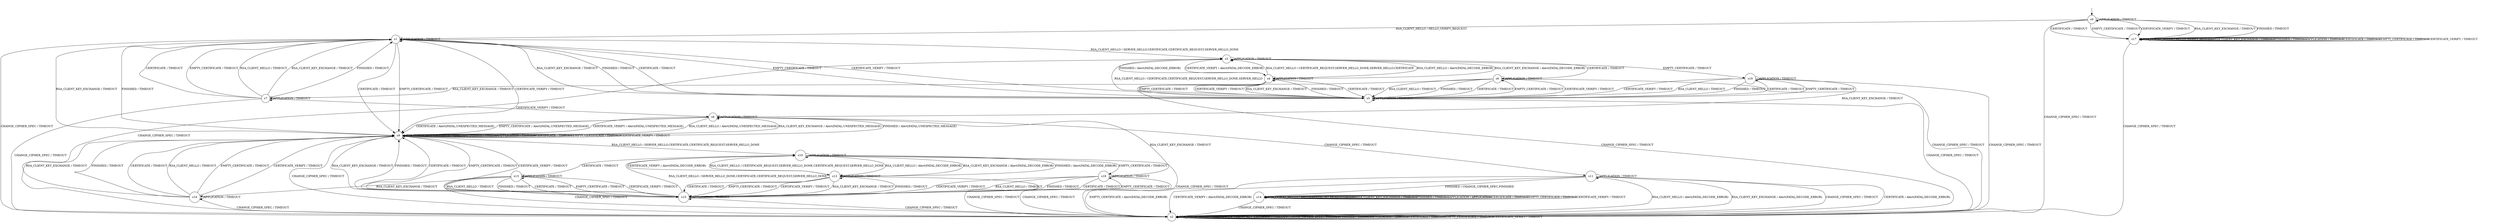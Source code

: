 digraph g {
__start0 [label="" shape="none"];

	s0 [shape="circle" label="s0"];
	s1 [shape="circle" label="s1"];
	s2 [shape="circle" label="s2"];
	s3 [shape="circle" label="s3"];
	s4 [shape="circle" label="s4"];
	s5 [shape="circle" label="s5"];
	s6 [shape="circle" label="s6"];
	s7 [shape="circle" label="s7"];
	s8 [shape="circle" label="s8"];
	s9 [shape="circle" label="s9"];
	s10 [shape="circle" label="s10"];
	s11 [shape="circle" label="s11"];
	s12 [shape="circle" label="s12"];
	s13 [shape="circle" label="s13"];
	s14 [shape="circle" label="s14"];
	s15 [shape="circle" label="s15"];
	s16 [shape="circle" label="s16"];
	s17 [shape="circle" label="s17"];
	s18 [shape="circle" label="s18"];
	s19 [shape="circle" label="s19"];
	s0 -> s1 [label="RSA_CLIENT_HELLO / HELLO_VERIFY_REQUEST"];
	s0 -> s17 [label="RSA_CLIENT_KEY_EXCHANGE / TIMEOUT"];
	s0 -> s2 [label="CHANGE_CIPHER_SPEC / TIMEOUT"];
	s0 -> s17 [label="FINISHED / TIMEOUT"];
	s0 -> s0 [label="APPLICATION / TIMEOUT"];
	s0 -> s17 [label="CERTIFICATE / TIMEOUT"];
	s0 -> s17 [label="EMPTY_CERTIFICATE / TIMEOUT"];
	s0 -> s17 [label="CERTIFICATE_VERIFY / TIMEOUT"];
	s1 -> s3 [label="RSA_CLIENT_HELLO / SERVER_HELLO,CERTIFICATE,CERTIFICATE_REQUEST,SERVER_HELLO_DONE"];
	s1 -> s9 [label="RSA_CLIENT_KEY_EXCHANGE / TIMEOUT"];
	s1 -> s2 [label="CHANGE_CIPHER_SPEC / TIMEOUT"];
	s1 -> s9 [label="FINISHED / TIMEOUT"];
	s1 -> s1 [label="APPLICATION / TIMEOUT"];
	s1 -> s9 [label="CERTIFICATE / TIMEOUT"];
	s1 -> s9 [label="EMPTY_CERTIFICATE / TIMEOUT"];
	s1 -> s9 [label="CERTIFICATE_VERIFY / TIMEOUT"];
	s2 -> s2 [label="RSA_CLIENT_HELLO / TIMEOUT"];
	s2 -> s2 [label="RSA_CLIENT_KEY_EXCHANGE / TIMEOUT"];
	s2 -> s2 [label="CHANGE_CIPHER_SPEC / TIMEOUT"];
	s2 -> s2 [label="FINISHED / TIMEOUT"];
	s2 -> s2 [label="APPLICATION / TIMEOUT"];
	s2 -> s2 [label="CERTIFICATE / TIMEOUT"];
	s2 -> s2 [label="EMPTY_CERTIFICATE / TIMEOUT"];
	s2 -> s2 [label="CERTIFICATE_VERIFY / TIMEOUT"];
	s3 -> s4 [label="RSA_CLIENT_HELLO / Alert(FATAL,DECODE_ERROR)"];
	s3 -> s4 [label="RSA_CLIENT_KEY_EXCHANGE / Alert(FATAL,DECODE_ERROR)"];
	s3 -> s2 [label="CHANGE_CIPHER_SPEC / TIMEOUT"];
	s3 -> s4 [label="FINISHED / Alert(FATAL,DECODE_ERROR)"];
	s3 -> s3 [label="APPLICATION / TIMEOUT"];
	s3 -> s6 [label="CERTIFICATE / TIMEOUT"];
	s3 -> s19 [label="EMPTY_CERTIFICATE / TIMEOUT"];
	s3 -> s4 [label="CERTIFICATE_VERIFY / Alert(FATAL,DECODE_ERROR)"];
	s4 -> s3 [label="RSA_CLIENT_HELLO / CERTIFICATE_REQUEST,SERVER_HELLO_DONE,SERVER_HELLO,CERTIFICATE"];
	s4 -> s5 [label="RSA_CLIENT_KEY_EXCHANGE / TIMEOUT"];
	s4 -> s2 [label="CHANGE_CIPHER_SPEC / TIMEOUT"];
	s4 -> s5 [label="FINISHED / TIMEOUT"];
	s4 -> s4 [label="APPLICATION / TIMEOUT"];
	s4 -> s5 [label="CERTIFICATE / TIMEOUT"];
	s4 -> s5 [label="EMPTY_CERTIFICATE / TIMEOUT"];
	s4 -> s5 [label="CERTIFICATE_VERIFY / TIMEOUT"];
	s5 -> s3 [label="RSA_CLIENT_HELLO / CERTIFICATE,CERTIFICATE_REQUEST,SERVER_HELLO_DONE,SERVER_HELLO"];
	s5 -> s1 [label="RSA_CLIENT_KEY_EXCHANGE / TIMEOUT"];
	s5 -> s2 [label="CHANGE_CIPHER_SPEC / TIMEOUT"];
	s5 -> s1 [label="FINISHED / TIMEOUT"];
	s5 -> s5 [label="APPLICATION / TIMEOUT"];
	s5 -> s1 [label="CERTIFICATE / TIMEOUT"];
	s5 -> s1 [label="EMPTY_CERTIFICATE / TIMEOUT"];
	s5 -> s1 [label="CERTIFICATE_VERIFY / TIMEOUT"];
	s6 -> s5 [label="RSA_CLIENT_HELLO / TIMEOUT"];
	s6 -> s7 [label="RSA_CLIENT_KEY_EXCHANGE / TIMEOUT"];
	s6 -> s2 [label="CHANGE_CIPHER_SPEC / TIMEOUT"];
	s6 -> s5 [label="FINISHED / TIMEOUT"];
	s6 -> s6 [label="APPLICATION / TIMEOUT"];
	s6 -> s5 [label="CERTIFICATE / TIMEOUT"];
	s6 -> s5 [label="EMPTY_CERTIFICATE / TIMEOUT"];
	s6 -> s5 [label="CERTIFICATE_VERIFY / TIMEOUT"];
	s7 -> s1 [label="RSA_CLIENT_HELLO / TIMEOUT"];
	s7 -> s1 [label="RSA_CLIENT_KEY_EXCHANGE / TIMEOUT"];
	s7 -> s2 [label="CHANGE_CIPHER_SPEC / TIMEOUT"];
	s7 -> s1 [label="FINISHED / TIMEOUT"];
	s7 -> s7 [label="APPLICATION / TIMEOUT"];
	s7 -> s1 [label="CERTIFICATE / TIMEOUT"];
	s7 -> s1 [label="EMPTY_CERTIFICATE / TIMEOUT"];
	s7 -> s8 [label="CERTIFICATE_VERIFY / TIMEOUT"];
	s8 -> s9 [label="RSA_CLIENT_HELLO / Alert(FATAL,UNEXPECTED_MESSAGE)"];
	s8 -> s9 [label="RSA_CLIENT_KEY_EXCHANGE / Alert(FATAL,UNEXPECTED_MESSAGE)"];
	s8 -> s11 [label="CHANGE_CIPHER_SPEC / TIMEOUT"];
	s8 -> s9 [label="FINISHED / Alert(FATAL,UNEXPECTED_MESSAGE)"];
	s8 -> s8 [label="APPLICATION / TIMEOUT"];
	s8 -> s9 [label="CERTIFICATE / Alert(FATAL,UNEXPECTED_MESSAGE)"];
	s8 -> s9 [label="EMPTY_CERTIFICATE / Alert(FATAL,UNEXPECTED_MESSAGE)"];
	s8 -> s9 [label="CERTIFICATE_VERIFY / Alert(FATAL,UNEXPECTED_MESSAGE)"];
	s9 -> s10 [label="RSA_CLIENT_HELLO / SERVER_HELLO,CERTIFICATE,CERTIFICATE_REQUEST,SERVER_HELLO_DONE"];
	s9 -> s9 [label="RSA_CLIENT_KEY_EXCHANGE / TIMEOUT"];
	s9 -> s2 [label="CHANGE_CIPHER_SPEC / TIMEOUT"];
	s9 -> s9 [label="FINISHED / TIMEOUT"];
	s9 -> s9 [label="APPLICATION / TIMEOUT"];
	s9 -> s9 [label="CERTIFICATE / TIMEOUT"];
	s9 -> s9 [label="EMPTY_CERTIFICATE / TIMEOUT"];
	s9 -> s9 [label="CERTIFICATE_VERIFY / TIMEOUT"];
	s10 -> s12 [label="RSA_CLIENT_HELLO / Alert(FATAL,DECODE_ERROR)"];
	s10 -> s12 [label="RSA_CLIENT_KEY_EXCHANGE / Alert(FATAL,DECODE_ERROR)"];
	s10 -> s2 [label="CHANGE_CIPHER_SPEC / TIMEOUT"];
	s10 -> s12 [label="FINISHED / Alert(FATAL,DECODE_ERROR)"];
	s10 -> s10 [label="APPLICATION / TIMEOUT"];
	s10 -> s13 [label="CERTIFICATE / TIMEOUT"];
	s10 -> s18 [label="EMPTY_CERTIFICATE / TIMEOUT"];
	s10 -> s12 [label="CERTIFICATE_VERIFY / Alert(FATAL,DECODE_ERROR)"];
	s11 -> s2 [label="RSA_CLIENT_HELLO / Alert(FATAL,DECODE_ERROR)"];
	s11 -> s2 [label="RSA_CLIENT_KEY_EXCHANGE / Alert(FATAL,DECODE_ERROR)"];
	s11 -> s2 [label="CHANGE_CIPHER_SPEC / TIMEOUT"];
	s11 -> s14 [label="FINISHED / CHANGE_CIPHER_SPEC,FINISHED"];
	s11 -> s11 [label="APPLICATION / TIMEOUT"];
	s11 -> s2 [label="CERTIFICATE / Alert(FATAL,DECODE_ERROR)"];
	s11 -> s2 [label="EMPTY_CERTIFICATE / Alert(FATAL,DECODE_ERROR)"];
	s11 -> s2 [label="CERTIFICATE_VERIFY / Alert(FATAL,DECODE_ERROR)"];
	s12 -> s10 [label="RSA_CLIENT_HELLO / CERTIFICATE_REQUEST,SERVER_HELLO_DONE,CERTIFICATE_REQUEST,SERVER_HELLO_DONE"];
	s12 -> s15 [label="RSA_CLIENT_KEY_EXCHANGE / TIMEOUT"];
	s12 -> s2 [label="CHANGE_CIPHER_SPEC / TIMEOUT"];
	s12 -> s15 [label="FINISHED / TIMEOUT"];
	s12 -> s12 [label="APPLICATION / TIMEOUT"];
	s12 -> s15 [label="CERTIFICATE / TIMEOUT"];
	s12 -> s15 [label="EMPTY_CERTIFICATE / TIMEOUT"];
	s12 -> s15 [label="CERTIFICATE_VERIFY / TIMEOUT"];
	s13 -> s15 [label="RSA_CLIENT_HELLO / TIMEOUT"];
	s13 -> s16 [label="RSA_CLIENT_KEY_EXCHANGE / TIMEOUT"];
	s13 -> s2 [label="CHANGE_CIPHER_SPEC / TIMEOUT"];
	s13 -> s15 [label="FINISHED / TIMEOUT"];
	s13 -> s13 [label="APPLICATION / TIMEOUT"];
	s13 -> s15 [label="CERTIFICATE / TIMEOUT"];
	s13 -> s15 [label="EMPTY_CERTIFICATE / TIMEOUT"];
	s13 -> s15 [label="CERTIFICATE_VERIFY / TIMEOUT"];
	s14 -> s14 [label="RSA_CLIENT_HELLO / Alert(WARNING,NO_RENEGOTIATION)"];
	s14 -> s14 [label="RSA_CLIENT_KEY_EXCHANGE / TIMEOUT"];
	s14 -> s2 [label="CHANGE_CIPHER_SPEC / TIMEOUT"];
	s14 -> s14 [label="FINISHED / TIMEOUT"];
	s14 -> s14 [label="APPLICATION / APPLICATION"];
	s14 -> s14 [label="CERTIFICATE / TIMEOUT"];
	s14 -> s14 [label="EMPTY_CERTIFICATE / TIMEOUT"];
	s14 -> s14 [label="CERTIFICATE_VERIFY / TIMEOUT"];
	s15 -> s10 [label="RSA_CLIENT_HELLO / SERVER_HELLO_DONE,CERTIFICATE,CERTIFICATE_REQUEST,SERVER_HELLO_DONE"];
	s15 -> s9 [label="RSA_CLIENT_KEY_EXCHANGE / TIMEOUT"];
	s15 -> s2 [label="CHANGE_CIPHER_SPEC / TIMEOUT"];
	s15 -> s9 [label="FINISHED / TIMEOUT"];
	s15 -> s15 [label="APPLICATION / TIMEOUT"];
	s15 -> s9 [label="CERTIFICATE / TIMEOUT"];
	s15 -> s9 [label="EMPTY_CERTIFICATE / TIMEOUT"];
	s15 -> s9 [label="CERTIFICATE_VERIFY / TIMEOUT"];
	s16 -> s9 [label="RSA_CLIENT_HELLO / TIMEOUT"];
	s16 -> s9 [label="RSA_CLIENT_KEY_EXCHANGE / TIMEOUT"];
	s16 -> s2 [label="CHANGE_CIPHER_SPEC / TIMEOUT"];
	s16 -> s9 [label="FINISHED / TIMEOUT"];
	s16 -> s16 [label="APPLICATION / TIMEOUT"];
	s16 -> s9 [label="CERTIFICATE / TIMEOUT"];
	s16 -> s9 [label="EMPTY_CERTIFICATE / TIMEOUT"];
	s16 -> s9 [label="CERTIFICATE_VERIFY / TIMEOUT"];
	s17 -> s17 [label="RSA_CLIENT_HELLO / HELLO_VERIFY_REQUEST"];
	s17 -> s17 [label="RSA_CLIENT_KEY_EXCHANGE / TIMEOUT"];
	s17 -> s2 [label="CHANGE_CIPHER_SPEC / TIMEOUT"];
	s17 -> s17 [label="FINISHED / TIMEOUT"];
	s17 -> s17 [label="APPLICATION / TIMEOUT"];
	s17 -> s17 [label="CERTIFICATE / TIMEOUT"];
	s17 -> s17 [label="EMPTY_CERTIFICATE / TIMEOUT"];
	s17 -> s17 [label="CERTIFICATE_VERIFY / TIMEOUT"];
	s18 -> s15 [label="RSA_CLIENT_HELLO / TIMEOUT"];
	s18 -> s8 [label="RSA_CLIENT_KEY_EXCHANGE / TIMEOUT"];
	s18 -> s2 [label="CHANGE_CIPHER_SPEC / TIMEOUT"];
	s18 -> s15 [label="FINISHED / TIMEOUT"];
	s18 -> s18 [label="APPLICATION / TIMEOUT"];
	s18 -> s15 [label="CERTIFICATE / TIMEOUT"];
	s18 -> s15 [label="EMPTY_CERTIFICATE / TIMEOUT"];
	s18 -> s15 [label="CERTIFICATE_VERIFY / TIMEOUT"];
	s19 -> s5 [label="RSA_CLIENT_HELLO / TIMEOUT"];
	s19 -> s8 [label="RSA_CLIENT_KEY_EXCHANGE / TIMEOUT"];
	s19 -> s2 [label="CHANGE_CIPHER_SPEC / TIMEOUT"];
	s19 -> s5 [label="FINISHED / TIMEOUT"];
	s19 -> s19 [label="APPLICATION / TIMEOUT"];
	s19 -> s5 [label="CERTIFICATE / TIMEOUT"];
	s19 -> s5 [label="EMPTY_CERTIFICATE / TIMEOUT"];
	s19 -> s5 [label="CERTIFICATE_VERIFY / TIMEOUT"];

__start0 -> s0;
}
